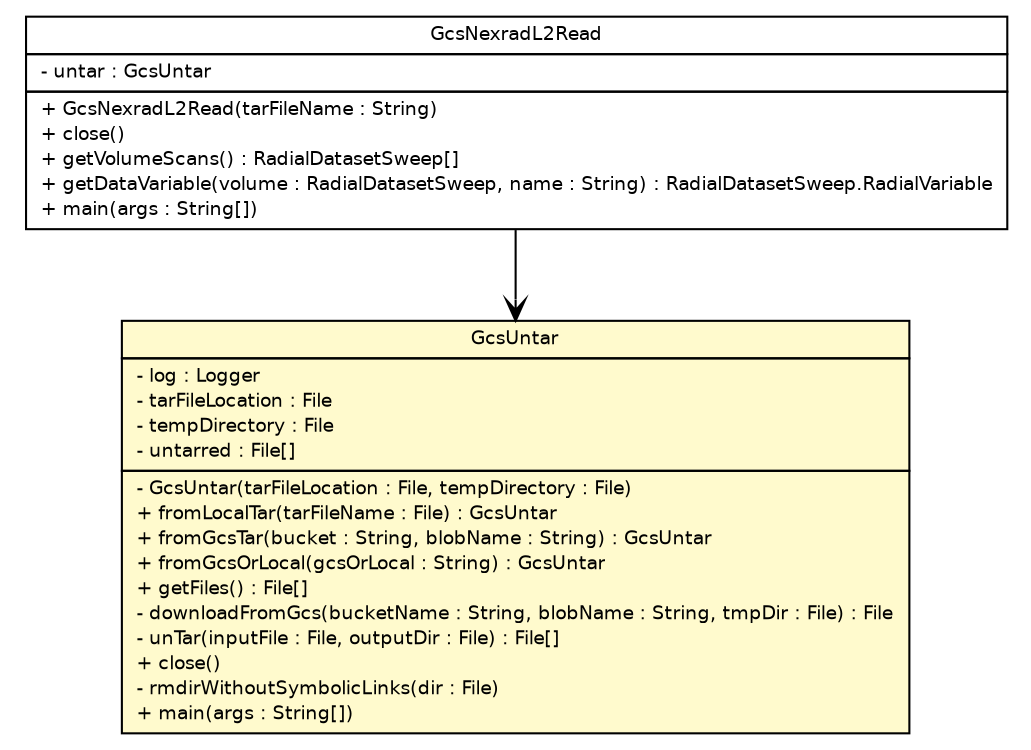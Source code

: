 #!/usr/local/bin/dot
#
# Class diagram 
# Generated by UMLGraph version R5_6-24-gf6e263 (http://www.umlgraph.org/)
#

digraph G {
	edge [fontname="Helvetica",fontsize=10,labelfontname="Helvetica",labelfontsize=10];
	node [fontname="Helvetica",fontsize=10,shape=plaintext];
	nodesep=0.25;
	ranksep=0.5;
	// com.google.cloud.public_datasets.nexrad2.GcsUntar
	c367 [label=<<table title="com.google.cloud.public_datasets.nexrad2.GcsUntar" border="0" cellborder="1" cellspacing="0" cellpadding="2" port="p" bgcolor="lemonChiffon" href="./GcsUntar.html">
		<tr><td><table border="0" cellspacing="0" cellpadding="1">
<tr><td align="center" balign="center"> GcsUntar </td></tr>
		</table></td></tr>
		<tr><td><table border="0" cellspacing="0" cellpadding="1">
<tr><td align="left" balign="left"> - log : Logger </td></tr>
<tr><td align="left" balign="left"> - tarFileLocation : File </td></tr>
<tr><td align="left" balign="left"> - tempDirectory : File </td></tr>
<tr><td align="left" balign="left"> - untarred : File[] </td></tr>
		</table></td></tr>
		<tr><td><table border="0" cellspacing="0" cellpadding="1">
<tr><td align="left" balign="left"> - GcsUntar(tarFileLocation : File, tempDirectory : File) </td></tr>
<tr><td align="left" balign="left"> + fromLocalTar(tarFileName : File) : GcsUntar </td></tr>
<tr><td align="left" balign="left"> + fromGcsTar(bucket : String, blobName : String) : GcsUntar </td></tr>
<tr><td align="left" balign="left"> + fromGcsOrLocal(gcsOrLocal : String) : GcsUntar </td></tr>
<tr><td align="left" balign="left"> + getFiles() : File[] </td></tr>
<tr><td align="left" balign="left"> - downloadFromGcs(bucketName : String, blobName : String, tmpDir : File) : File </td></tr>
<tr><td align="left" balign="left"> - unTar(inputFile : File, outputDir : File) : File[] </td></tr>
<tr><td align="left" balign="left"> + close() </td></tr>
<tr><td align="left" balign="left"> - rmdirWithoutSymbolicLinks(dir : File) </td></tr>
<tr><td align="left" balign="left"> + main(args : String[]) </td></tr>
		</table></td></tr>
		</table>>, URL="./GcsUntar.html", fontname="Helvetica", fontcolor="black", fontsize=9.0];
	// com.google.cloud.public_datasets.nexrad2.GcsNexradL2Read
	c368 [label=<<table title="com.google.cloud.public_datasets.nexrad2.GcsNexradL2Read" border="0" cellborder="1" cellspacing="0" cellpadding="2" port="p" href="./GcsNexradL2Read.html">
		<tr><td><table border="0" cellspacing="0" cellpadding="1">
<tr><td align="center" balign="center"> GcsNexradL2Read </td></tr>
		</table></td></tr>
		<tr><td><table border="0" cellspacing="0" cellpadding="1">
<tr><td align="left" balign="left"> - untar : GcsUntar </td></tr>
		</table></td></tr>
		<tr><td><table border="0" cellspacing="0" cellpadding="1">
<tr><td align="left" balign="left"> + GcsNexradL2Read(tarFileName : String) </td></tr>
<tr><td align="left" balign="left"> + close() </td></tr>
<tr><td align="left" balign="left"> + getVolumeScans() : RadialDatasetSweep[] </td></tr>
<tr><td align="left" balign="left"> + getDataVariable(volume : RadialDatasetSweep, name : String) : RadialDatasetSweep.RadialVariable </td></tr>
<tr><td align="left" balign="left"> + main(args : String[]) </td></tr>
		</table></td></tr>
		</table>>, URL="./GcsNexradL2Read.html", fontname="Helvetica", fontcolor="black", fontsize=9.0];
	// com.google.cloud.public_datasets.nexrad2.GcsNexradL2Read NAVASSOC com.google.cloud.public_datasets.nexrad2.GcsUntar
	c368:p -> c367:p [taillabel="", label="", headlabel="", fontname="Helvetica", fontcolor="black", fontsize=10.0, color="black", arrowhead=open];
}

